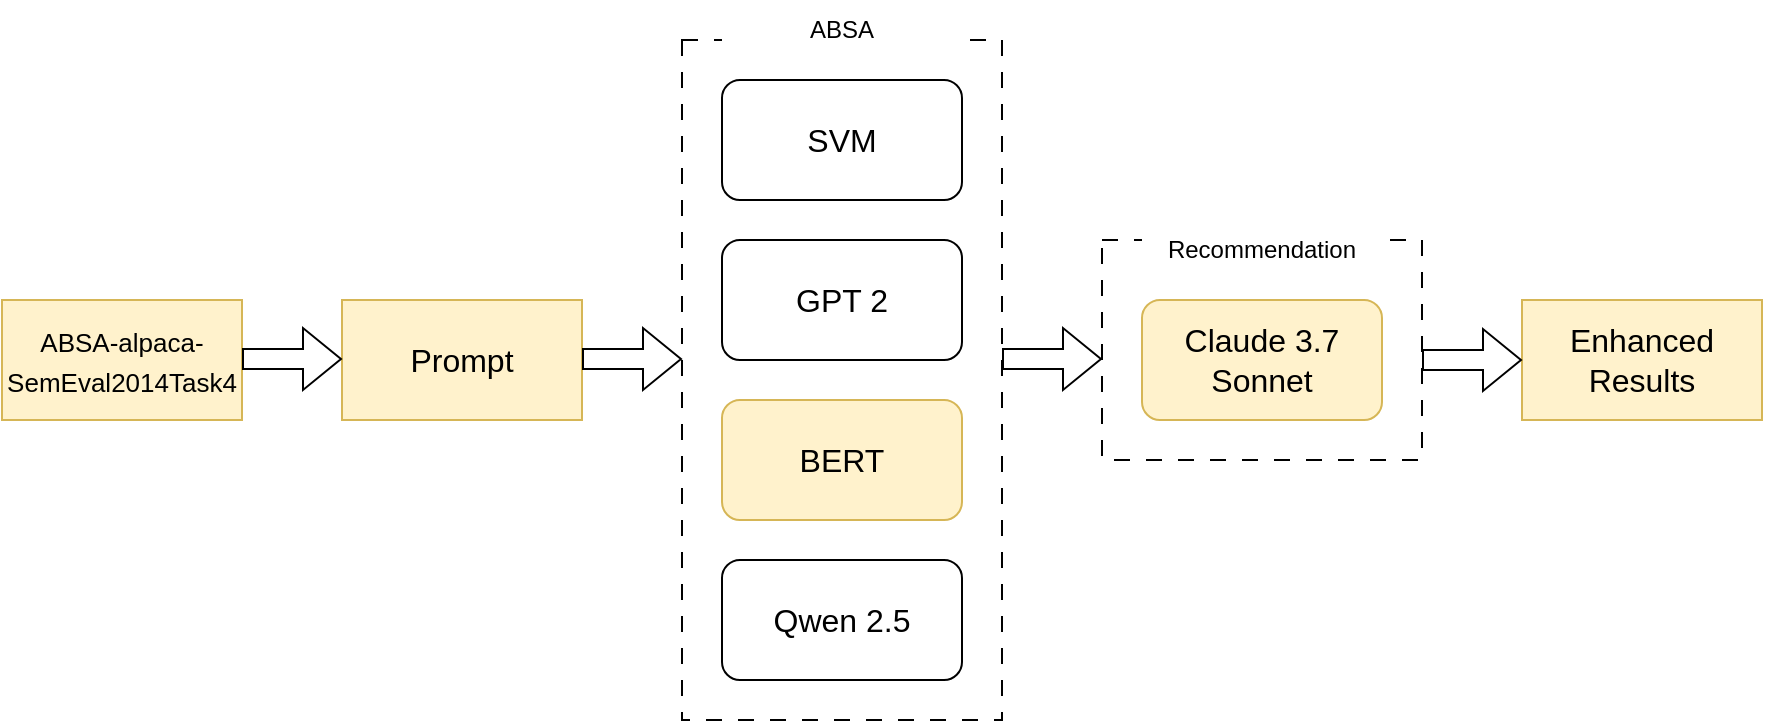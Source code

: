 <mxfile version="26.1.3">
  <diagram name="第 1 页" id="PqPd_XXmec8dszAjpfHl">
    <mxGraphModel dx="809" dy="668" grid="1" gridSize="10" guides="1" tooltips="1" connect="1" arrows="1" fold="1" page="1" pageScale="1" pageWidth="827" pageHeight="1169" math="0" shadow="0">
      <root>
        <mxCell id="0" />
        <mxCell id="1" parent="0" />
        <mxCell id="AlKrCD5tob1lq7_FeR7r-9" value="" style="rounded=0;whiteSpace=wrap;html=1;dashed=1;dashPattern=8 8;" vertex="1" parent="1">
          <mxGeometry x="610" y="200" width="160" height="110" as="geometry" />
        </mxCell>
        <mxCell id="AlKrCD5tob1lq7_FeR7r-6" value="" style="rounded=0;whiteSpace=wrap;html=1;dashed=1;dashPattern=8 8;" vertex="1" parent="1">
          <mxGeometry x="400" y="100" width="160" height="340" as="geometry" />
        </mxCell>
        <mxCell id="AlKrCD5tob1lq7_FeR7r-1" value="GPT 2" style="rounded=1;whiteSpace=wrap;html=1;fontSize=16;" vertex="1" parent="1">
          <mxGeometry x="420" y="200" width="120" height="60" as="geometry" />
        </mxCell>
        <mxCell id="AlKrCD5tob1lq7_FeR7r-2" value="BERT" style="rounded=1;whiteSpace=wrap;html=1;fontSize=16;fillColor=#fff2cc;strokeColor=#d6b656;" vertex="1" parent="1">
          <mxGeometry x="420" y="280" width="120" height="60" as="geometry" />
        </mxCell>
        <mxCell id="AlKrCD5tob1lq7_FeR7r-3" value="SVM" style="rounded=1;whiteSpace=wrap;html=1;fontSize=16;" vertex="1" parent="1">
          <mxGeometry x="420" y="120" width="120" height="60" as="geometry" />
        </mxCell>
        <mxCell id="AlKrCD5tob1lq7_FeR7r-4" value="Qwen 2.5" style="rounded=1;whiteSpace=wrap;html=1;fontSize=16;" vertex="1" parent="1">
          <mxGeometry x="420" y="360" width="120" height="60" as="geometry" />
        </mxCell>
        <mxCell id="AlKrCD5tob1lq7_FeR7r-5" value="Claude 3.7 Sonnet" style="rounded=1;whiteSpace=wrap;html=1;fontSize=16;fillColor=#fff2cc;strokeColor=#d6b656;" vertex="1" parent="1">
          <mxGeometry x="630" y="230" width="120" height="60" as="geometry" />
        </mxCell>
        <mxCell id="AlKrCD5tob1lq7_FeR7r-7" value="ABSA" style="rounded=0;whiteSpace=wrap;html=1;strokeColor=none;" vertex="1" parent="1">
          <mxGeometry x="420" y="80" width="120" height="30" as="geometry" />
        </mxCell>
        <mxCell id="AlKrCD5tob1lq7_FeR7r-8" value="Recommendation" style="rounded=0;whiteSpace=wrap;html=1;strokeColor=none;" vertex="1" parent="1">
          <mxGeometry x="630" y="190" width="120" height="30" as="geometry" />
        </mxCell>
        <mxCell id="AlKrCD5tob1lq7_FeR7r-10" value="" style="shape=flexArrow;endArrow=classic;html=1;rounded=0;" edge="1" parent="1">
          <mxGeometry width="50" height="50" relative="1" as="geometry">
            <mxPoint x="560" y="259.5" as="sourcePoint" />
            <mxPoint x="610" y="259.5" as="targetPoint" />
          </mxGeometry>
        </mxCell>
        <mxCell id="AlKrCD5tob1lq7_FeR7r-11" value="Prompt" style="rounded=0;whiteSpace=wrap;html=1;fontSize=16;fillColor=#fff2cc;strokeColor=#d6b656;" vertex="1" parent="1">
          <mxGeometry x="230" y="230" width="120" height="60" as="geometry" />
        </mxCell>
        <mxCell id="AlKrCD5tob1lq7_FeR7r-12" value="&lt;font style=&quot;font-size: 13px;&quot;&gt;ABSA-alpaca-SemEval2014Task4&lt;/font&gt;" style="rounded=0;whiteSpace=wrap;html=1;fontSize=16;fillColor=#fff2cc;strokeColor=#d6b656;" vertex="1" parent="1">
          <mxGeometry x="60" y="230" width="120" height="60" as="geometry" />
        </mxCell>
        <mxCell id="AlKrCD5tob1lq7_FeR7r-13" value="" style="shape=flexArrow;endArrow=classic;html=1;rounded=0;" edge="1" parent="1">
          <mxGeometry width="50" height="50" relative="1" as="geometry">
            <mxPoint x="350" y="259.5" as="sourcePoint" />
            <mxPoint x="400" y="259.5" as="targetPoint" />
          </mxGeometry>
        </mxCell>
        <mxCell id="AlKrCD5tob1lq7_FeR7r-14" value="" style="shape=flexArrow;endArrow=classic;html=1;rounded=0;" edge="1" parent="1">
          <mxGeometry width="50" height="50" relative="1" as="geometry">
            <mxPoint x="180" y="259.5" as="sourcePoint" />
            <mxPoint x="230" y="259.5" as="targetPoint" />
          </mxGeometry>
        </mxCell>
        <mxCell id="AlKrCD5tob1lq7_FeR7r-15" value="Enhanced Results" style="rounded=0;whiteSpace=wrap;html=1;fontSize=16;fillColor=#fff2cc;strokeColor=#d6b656;" vertex="1" parent="1">
          <mxGeometry x="820" y="230" width="120" height="60" as="geometry" />
        </mxCell>
        <mxCell id="AlKrCD5tob1lq7_FeR7r-16" value="" style="shape=flexArrow;endArrow=classic;html=1;rounded=0;" edge="1" parent="1">
          <mxGeometry width="50" height="50" relative="1" as="geometry">
            <mxPoint x="770" y="260" as="sourcePoint" />
            <mxPoint x="820" y="260" as="targetPoint" />
          </mxGeometry>
        </mxCell>
      </root>
    </mxGraphModel>
  </diagram>
</mxfile>

